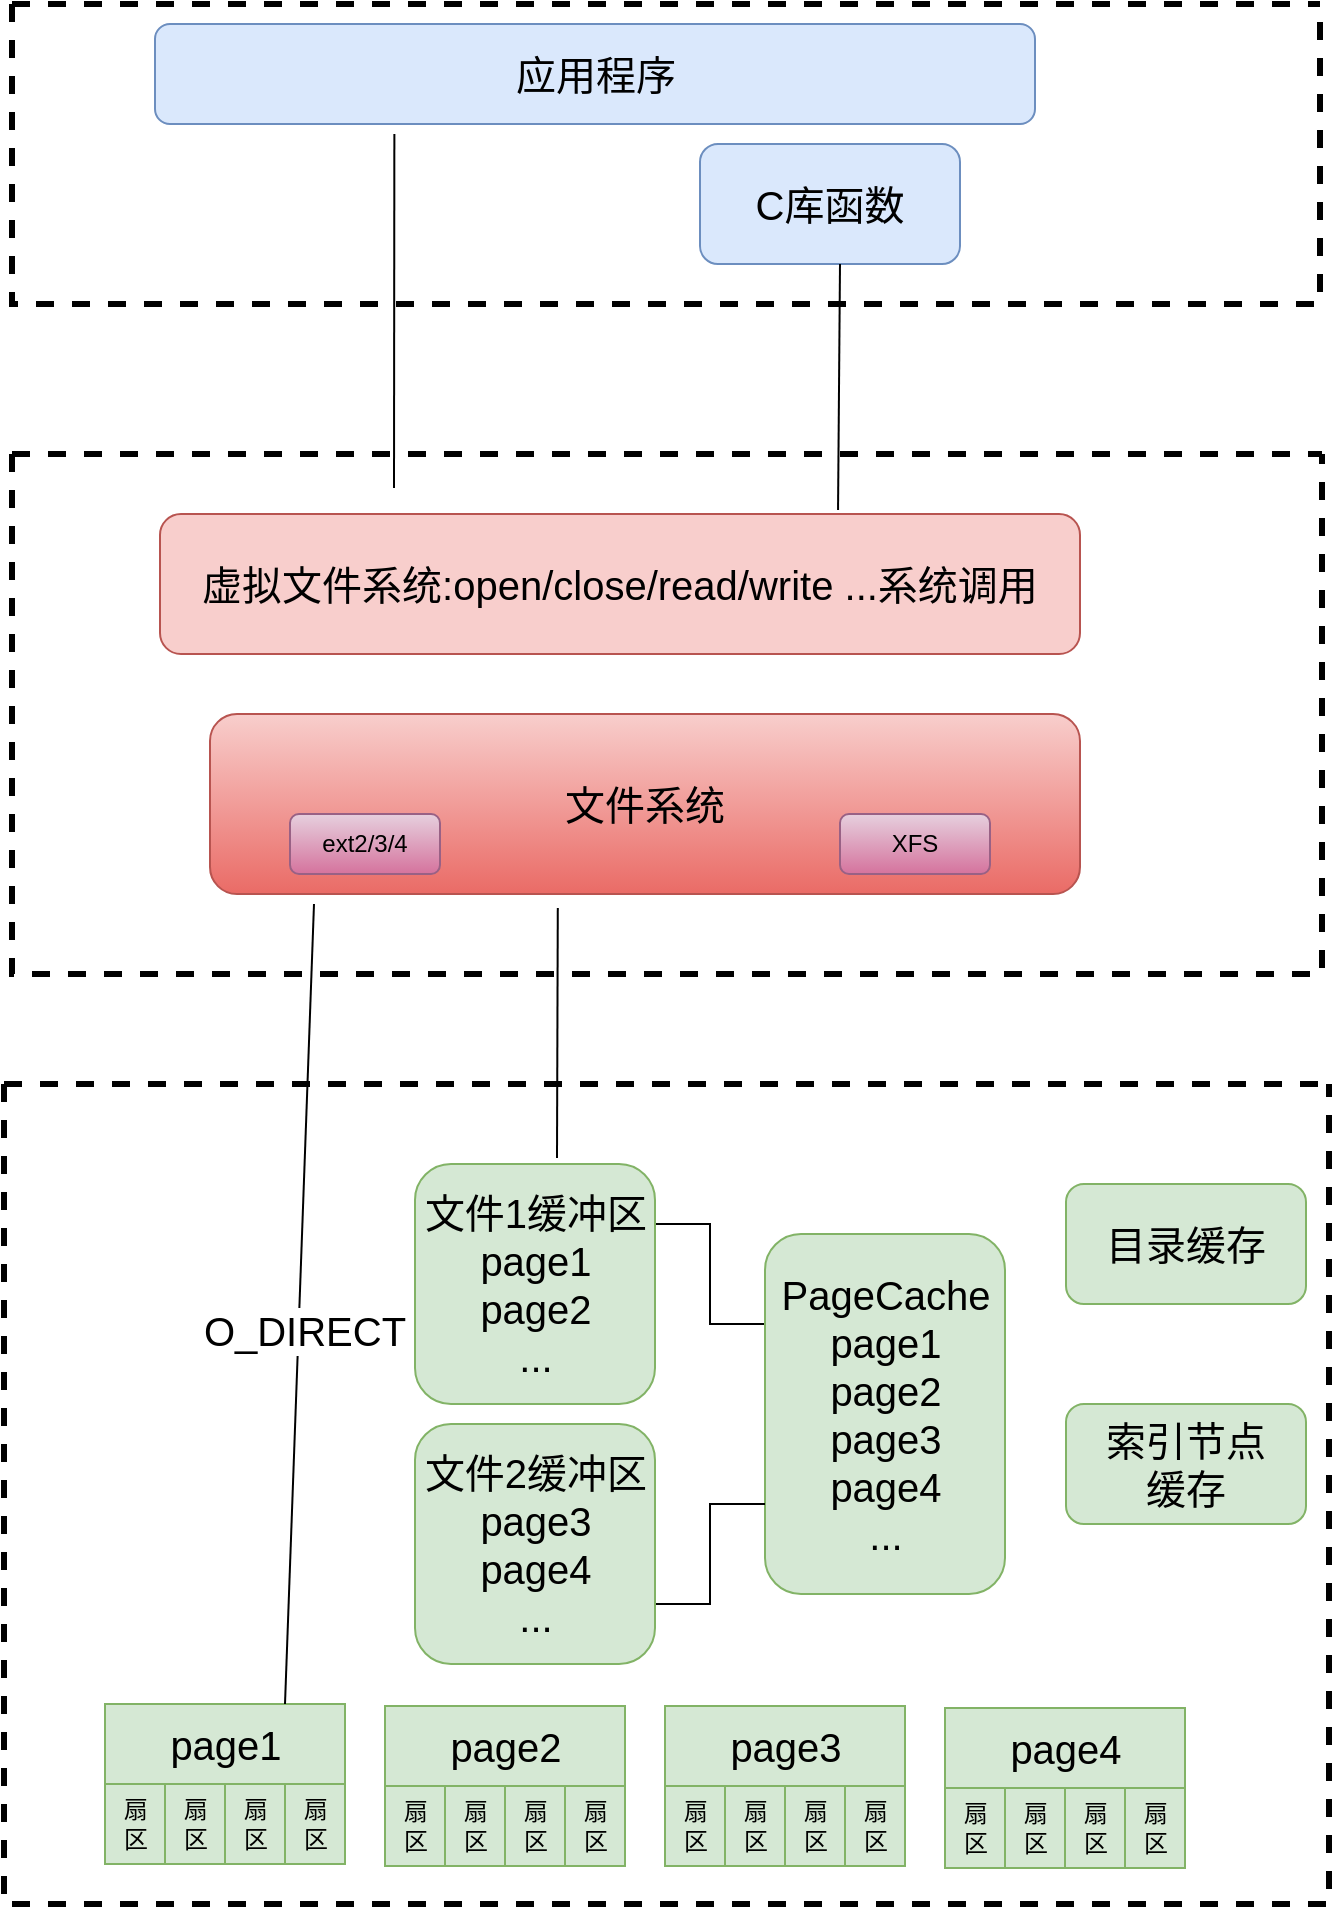 <mxfile version="24.8.3" pages="2">
  <diagram name="第 1 页" id="NZ0fPZW0d-f_DHmHHCqM">
    <mxGraphModel dx="1242" dy="748" grid="1" gridSize="10" guides="1" tooltips="1" connect="1" arrows="1" fold="1" page="1" pageScale="1" pageWidth="827" pageHeight="1169" math="0" shadow="0">
      <root>
        <mxCell id="0" />
        <mxCell id="1" parent="0" />
        <mxCell id="HaxelWW4c8Smi8qCJJTY-5" value="&lt;font style=&quot;font-size: 20px;&quot;&gt;虚拟文件系统:open/close/read/write ...系统调用&lt;/font&gt;" style="rounded=1;whiteSpace=wrap;html=1;fillColor=#f8cecc;strokeColor=#b85450;" vertex="1" parent="1">
          <mxGeometry x="160" y="275" width="460" height="70" as="geometry" />
        </mxCell>
        <mxCell id="HaxelWW4c8Smi8qCJJTY-9" value="&lt;font style=&quot;font-size: 20px;&quot;&gt;page1&lt;/font&gt;" style="rounded=0;whiteSpace=wrap;html=1;fillColor=#d5e8d4;strokeColor=#82b366;movable=1;resizable=1;rotatable=1;deletable=1;editable=1;locked=0;connectable=1;" vertex="1" parent="1">
          <mxGeometry x="132.5" y="870" width="120" height="40" as="geometry" />
        </mxCell>
        <mxCell id="HaxelWW4c8Smi8qCJJTY-10" value="&lt;div&gt;扇&lt;/div&gt;&lt;div&gt;区&lt;/div&gt;" style="rounded=0;whiteSpace=wrap;html=1;fillColor=#d5e8d4;strokeColor=#82b366;movable=1;resizable=1;rotatable=1;deletable=1;editable=1;locked=0;connectable=1;" vertex="1" parent="1">
          <mxGeometry x="132.5" y="910" width="30" height="40" as="geometry" />
        </mxCell>
        <mxCell id="HaxelWW4c8Smi8qCJJTY-12" value="&lt;div&gt;扇&lt;/div&gt;&lt;div&gt;区&lt;/div&gt;" style="rounded=0;whiteSpace=wrap;html=1;fillColor=#d5e8d4;strokeColor=#82b366;movable=1;resizable=1;rotatable=1;deletable=1;editable=1;locked=0;connectable=1;" vertex="1" parent="1">
          <mxGeometry x="162.5" y="910" width="30" height="40" as="geometry" />
        </mxCell>
        <mxCell id="HaxelWW4c8Smi8qCJJTY-13" value="&lt;div&gt;扇&lt;/div&gt;&lt;div&gt;区&lt;/div&gt;" style="rounded=0;whiteSpace=wrap;html=1;fillColor=#d5e8d4;strokeColor=#82b366;movable=1;resizable=1;rotatable=1;deletable=1;editable=1;locked=0;connectable=1;" vertex="1" parent="1">
          <mxGeometry x="192.5" y="910" width="30" height="40" as="geometry" />
        </mxCell>
        <mxCell id="HaxelWW4c8Smi8qCJJTY-14" value="&lt;div&gt;扇&lt;/div&gt;&lt;div&gt;区&lt;/div&gt;" style="rounded=0;whiteSpace=wrap;html=1;fillColor=#d5e8d4;strokeColor=#82b366;movable=1;resizable=1;rotatable=1;deletable=1;editable=1;locked=0;connectable=1;" vertex="1" parent="1">
          <mxGeometry x="222.5" y="910" width="30" height="40" as="geometry" />
        </mxCell>
        <mxCell id="HaxelWW4c8Smi8qCJJTY-15" value="&lt;font style=&quot;font-size: 20px;&quot;&gt;page2&lt;/font&gt;" style="rounded=0;whiteSpace=wrap;html=1;fillColor=#d5e8d4;strokeColor=#82b366;movable=1;resizable=1;rotatable=1;deletable=1;editable=1;locked=0;connectable=1;" vertex="1" parent="1">
          <mxGeometry x="272.5" y="871" width="120" height="40" as="geometry" />
        </mxCell>
        <mxCell id="HaxelWW4c8Smi8qCJJTY-16" value="&lt;div&gt;扇&lt;/div&gt;&lt;div&gt;区&lt;/div&gt;" style="rounded=0;whiteSpace=wrap;html=1;fillColor=#d5e8d4;strokeColor=#82b366;movable=1;resizable=1;rotatable=1;deletable=1;editable=1;locked=0;connectable=1;" vertex="1" parent="1">
          <mxGeometry x="272.5" y="911" width="30" height="40" as="geometry" />
        </mxCell>
        <mxCell id="HaxelWW4c8Smi8qCJJTY-17" value="&lt;div&gt;扇&lt;/div&gt;&lt;div&gt;区&lt;/div&gt;" style="rounded=0;whiteSpace=wrap;html=1;fillColor=#d5e8d4;strokeColor=#82b366;movable=1;resizable=1;rotatable=1;deletable=1;editable=1;locked=0;connectable=1;" vertex="1" parent="1">
          <mxGeometry x="302.5" y="911" width="30" height="40" as="geometry" />
        </mxCell>
        <mxCell id="HaxelWW4c8Smi8qCJJTY-18" value="&lt;div&gt;扇&lt;/div&gt;&lt;div&gt;区&lt;/div&gt;" style="rounded=0;whiteSpace=wrap;html=1;fillColor=#d5e8d4;strokeColor=#82b366;movable=1;resizable=1;rotatable=1;deletable=1;editable=1;locked=0;connectable=1;" vertex="1" parent="1">
          <mxGeometry x="332.5" y="911" width="30" height="40" as="geometry" />
        </mxCell>
        <mxCell id="HaxelWW4c8Smi8qCJJTY-19" value="&lt;div&gt;扇&lt;/div&gt;&lt;div&gt;区&lt;/div&gt;" style="rounded=0;whiteSpace=wrap;html=1;fillColor=#d5e8d4;strokeColor=#82b366;movable=1;resizable=1;rotatable=1;deletable=1;editable=1;locked=0;connectable=1;" vertex="1" parent="1">
          <mxGeometry x="362.5" y="911" width="30" height="40" as="geometry" />
        </mxCell>
        <mxCell id="HaxelWW4c8Smi8qCJJTY-20" value="&lt;font style=&quot;font-size: 20px;&quot;&gt;page3&lt;/font&gt;" style="rounded=0;whiteSpace=wrap;html=1;fillColor=#d5e8d4;strokeColor=#82b366;movable=1;resizable=1;rotatable=1;deletable=1;editable=1;locked=0;connectable=1;" vertex="1" parent="1">
          <mxGeometry x="412.5" y="871" width="120" height="40" as="geometry" />
        </mxCell>
        <mxCell id="HaxelWW4c8Smi8qCJJTY-21" value="&lt;div&gt;扇&lt;/div&gt;&lt;div&gt;区&lt;/div&gt;" style="rounded=0;whiteSpace=wrap;html=1;fillColor=#d5e8d4;strokeColor=#82b366;movable=1;resizable=1;rotatable=1;deletable=1;editable=1;locked=0;connectable=1;" vertex="1" parent="1">
          <mxGeometry x="412.5" y="911" width="30" height="40" as="geometry" />
        </mxCell>
        <mxCell id="HaxelWW4c8Smi8qCJJTY-22" value="&lt;div&gt;扇&lt;/div&gt;&lt;div&gt;区&lt;/div&gt;" style="rounded=0;whiteSpace=wrap;html=1;fillColor=#d5e8d4;strokeColor=#82b366;movable=1;resizable=1;rotatable=1;deletable=1;editable=1;locked=0;connectable=1;" vertex="1" parent="1">
          <mxGeometry x="442.5" y="911" width="30" height="40" as="geometry" />
        </mxCell>
        <mxCell id="HaxelWW4c8Smi8qCJJTY-23" value="&lt;div&gt;扇&lt;/div&gt;&lt;div&gt;区&lt;/div&gt;" style="rounded=0;whiteSpace=wrap;html=1;fillColor=#d5e8d4;strokeColor=#82b366;movable=1;resizable=1;rotatable=1;deletable=1;editable=1;locked=0;connectable=1;" vertex="1" parent="1">
          <mxGeometry x="472.5" y="911" width="30" height="40" as="geometry" />
        </mxCell>
        <mxCell id="HaxelWW4c8Smi8qCJJTY-24" value="&lt;div&gt;扇&lt;/div&gt;&lt;div&gt;区&lt;/div&gt;" style="rounded=0;whiteSpace=wrap;html=1;fillColor=#d5e8d4;strokeColor=#82b366;movable=1;resizable=1;rotatable=1;deletable=1;editable=1;locked=0;connectable=1;" vertex="1" parent="1">
          <mxGeometry x="502.5" y="911" width="30" height="40" as="geometry" />
        </mxCell>
        <mxCell id="HaxelWW4c8Smi8qCJJTY-25" value="&lt;font style=&quot;font-size: 20px;&quot;&gt;page4&lt;/font&gt;" style="rounded=0;whiteSpace=wrap;html=1;fillColor=#d5e8d4;strokeColor=#82b366;movable=1;resizable=1;rotatable=1;deletable=1;editable=1;locked=0;connectable=1;" vertex="1" parent="1">
          <mxGeometry x="552.5" y="872" width="120" height="40" as="geometry" />
        </mxCell>
        <mxCell id="HaxelWW4c8Smi8qCJJTY-26" value="&lt;div&gt;扇&lt;/div&gt;&lt;div&gt;区&lt;/div&gt;" style="rounded=0;whiteSpace=wrap;html=1;fillColor=#d5e8d4;strokeColor=#82b366;movable=1;resizable=1;rotatable=1;deletable=1;editable=1;locked=0;connectable=1;" vertex="1" parent="1">
          <mxGeometry x="552.5" y="912" width="30" height="40" as="geometry" />
        </mxCell>
        <mxCell id="HaxelWW4c8Smi8qCJJTY-27" value="&lt;div&gt;扇&lt;/div&gt;&lt;div&gt;区&lt;/div&gt;" style="rounded=0;whiteSpace=wrap;html=1;fillColor=#d5e8d4;strokeColor=#82b366;movable=1;resizable=1;rotatable=1;deletable=1;editable=1;locked=0;connectable=1;" vertex="1" parent="1">
          <mxGeometry x="582.5" y="912" width="30" height="40" as="geometry" />
        </mxCell>
        <mxCell id="HaxelWW4c8Smi8qCJJTY-28" value="&lt;div&gt;扇&lt;/div&gt;&lt;div&gt;区&lt;/div&gt;" style="rounded=0;whiteSpace=wrap;html=1;fillColor=#d5e8d4;strokeColor=#82b366;movable=1;resizable=1;rotatable=1;deletable=1;editable=1;locked=0;connectable=1;" vertex="1" parent="1">
          <mxGeometry x="612.5" y="912" width="30" height="40" as="geometry" />
        </mxCell>
        <mxCell id="HaxelWW4c8Smi8qCJJTY-29" value="&lt;div&gt;扇&lt;/div&gt;&lt;div&gt;区&lt;/div&gt;" style="rounded=0;whiteSpace=wrap;html=1;fillColor=#d5e8d4;strokeColor=#82b366;movable=1;resizable=1;rotatable=1;deletable=1;editable=1;locked=0;connectable=1;" vertex="1" parent="1">
          <mxGeometry x="642.5" y="912" width="30" height="40" as="geometry" />
        </mxCell>
        <mxCell id="HaxelWW4c8Smi8qCJJTY-58" style="edgeStyle=orthogonalEdgeStyle;rounded=0;orthogonalLoop=1;jettySize=auto;html=1;exitX=1;exitY=0.25;exitDx=0;exitDy=0;entryX=0;entryY=0.25;entryDx=0;entryDy=0;endArrow=none;endFill=0;" edge="1" parent="1" source="HaxelWW4c8Smi8qCJJTY-30" target="HaxelWW4c8Smi8qCJJTY-32">
          <mxGeometry relative="1" as="geometry" />
        </mxCell>
        <mxCell id="HaxelWW4c8Smi8qCJJTY-30" value="&lt;div style=&quot;font-size: 20px;&quot;&gt;&lt;font style=&quot;font-size: 20px;&quot;&gt;文件1缓冲区&lt;/font&gt;&lt;/div&gt;&lt;div style=&quot;font-size: 20px;&quot;&gt;&lt;font style=&quot;font-size: 20px;&quot;&gt;page1&lt;/font&gt;&lt;/div&gt;&lt;div style=&quot;font-size: 20px;&quot;&gt;&lt;font style=&quot;font-size: 20px;&quot;&gt;page2&lt;/font&gt;&lt;/div&gt;&lt;div style=&quot;font-size: 20px;&quot;&gt;&lt;font style=&quot;font-size: 20px;&quot;&gt;...&lt;br&gt;&lt;/font&gt;&lt;/div&gt;" style="rounded=1;whiteSpace=wrap;html=1;fillColor=#d5e8d4;strokeColor=#82b366;" vertex="1" parent="1">
          <mxGeometry x="287.5" y="600" width="120" height="120" as="geometry" />
        </mxCell>
        <mxCell id="HaxelWW4c8Smi8qCJJTY-32" value="&lt;div style=&quot;font-size: 20px;&quot;&gt;&lt;font style=&quot;font-size: 20px;&quot;&gt;PageCache&lt;/font&gt;&lt;/div&gt;&lt;div style=&quot;font-size: 20px;&quot;&gt;&lt;font style=&quot;font-size: 20px;&quot;&gt;page1&lt;/font&gt;&lt;/div&gt;&lt;div style=&quot;font-size: 20px;&quot;&gt;&lt;font style=&quot;font-size: 20px;&quot;&gt;page2&lt;/font&gt;&lt;/div&gt;&lt;div style=&quot;font-size: 20px;&quot;&gt;&lt;font style=&quot;font-size: 20px;&quot;&gt;page3&lt;/font&gt;&lt;/div&gt;&lt;div style=&quot;font-size: 20px;&quot;&gt;&lt;font style=&quot;font-size: 20px;&quot;&gt;page4&lt;/font&gt;&lt;/div&gt;&lt;div style=&quot;font-size: 20px;&quot;&gt;&lt;font style=&quot;font-size: 20px;&quot;&gt;...&lt;br&gt;&lt;/font&gt;&lt;/div&gt;" style="rounded=1;whiteSpace=wrap;html=1;fillColor=#d5e8d4;strokeColor=#82b366;" vertex="1" parent="1">
          <mxGeometry x="462.5" y="635" width="120" height="180" as="geometry" />
        </mxCell>
        <mxCell id="HaxelWW4c8Smi8qCJJTY-59" style="edgeStyle=orthogonalEdgeStyle;rounded=0;orthogonalLoop=1;jettySize=auto;html=1;exitX=1;exitY=0.75;exitDx=0;exitDy=0;entryX=0;entryY=0.75;entryDx=0;entryDy=0;endArrow=none;endFill=0;" edge="1" parent="1" source="HaxelWW4c8Smi8qCJJTY-34" target="HaxelWW4c8Smi8qCJJTY-32">
          <mxGeometry relative="1" as="geometry" />
        </mxCell>
        <mxCell id="HaxelWW4c8Smi8qCJJTY-34" value="&lt;div style=&quot;font-size: 20px;&quot;&gt;&lt;font style=&quot;font-size: 20px;&quot;&gt;文件2缓冲区&lt;/font&gt;&lt;/div&gt;&lt;div style=&quot;font-size: 20px;&quot;&gt;&lt;font style=&quot;font-size: 20px;&quot;&gt;page3&lt;/font&gt;&lt;/div&gt;&lt;div style=&quot;font-size: 20px;&quot;&gt;&lt;font style=&quot;font-size: 20px;&quot;&gt;page4&lt;/font&gt;&lt;/div&gt;&lt;div style=&quot;font-size: 20px;&quot;&gt;&lt;font style=&quot;font-size: 20px;&quot;&gt;...&lt;br&gt;&lt;/font&gt;&lt;/div&gt;" style="rounded=1;whiteSpace=wrap;html=1;fillColor=#d5e8d4;strokeColor=#82b366;" vertex="1" parent="1">
          <mxGeometry x="287.5" y="730" width="120" height="120" as="geometry" />
        </mxCell>
        <mxCell id="HaxelWW4c8Smi8qCJJTY-35" value="&lt;font style=&quot;font-size: 20px;&quot;&gt;文件系统&lt;/font&gt;" style="rounded=1;whiteSpace=wrap;html=1;fillColor=#f8cecc;strokeColor=#b85450;gradientColor=#ea6b66;" vertex="1" parent="1">
          <mxGeometry x="185" y="375" width="435" height="90" as="geometry" />
        </mxCell>
        <mxCell id="HaxelWW4c8Smi8qCJJTY-36" value="ext2/3/4" style="rounded=1;whiteSpace=wrap;html=1;fillColor=#e6d0de;gradientColor=#d5739d;strokeColor=#996185;" vertex="1" parent="1">
          <mxGeometry x="225" y="425" width="75" height="30" as="geometry" />
        </mxCell>
        <mxCell id="HaxelWW4c8Smi8qCJJTY-39" value="XFS" style="rounded=1;whiteSpace=wrap;html=1;fillColor=#e6d0de;gradientColor=#d5739d;strokeColor=#996185;" vertex="1" parent="1">
          <mxGeometry x="500" y="425" width="75" height="30" as="geometry" />
        </mxCell>
        <mxCell id="HaxelWW4c8Smi8qCJJTY-40" value="" style="swimlane;startSize=0;dashed=1;strokeWidth=3;" vertex="1" parent="1">
          <mxGeometry x="86" y="245" width="655" height="260" as="geometry" />
        </mxCell>
        <mxCell id="HaxelWW4c8Smi8qCJJTY-43" value="" style="swimlane;startSize=0;dashed=1;strokeWidth=3;" vertex="1" parent="1">
          <mxGeometry x="86" y="20" width="654" height="150" as="geometry" />
        </mxCell>
        <mxCell id="HaxelWW4c8Smi8qCJJTY-2" value="&lt;font style=&quot;font-size: 20px;&quot;&gt;应用程序&lt;/font&gt;" style="rounded=1;whiteSpace=wrap;html=1;fillColor=#dae8fc;strokeColor=#6c8ebf;" vertex="1" parent="HaxelWW4c8Smi8qCJJTY-43">
          <mxGeometry x="71.5" y="10" width="440" height="50" as="geometry" />
        </mxCell>
        <mxCell id="HaxelWW4c8Smi8qCJJTY-3" value="&lt;font style=&quot;font-size: 20px;&quot;&gt;C库函数&lt;/font&gt;" style="rounded=1;whiteSpace=wrap;html=1;fillColor=#dae8fc;strokeColor=#6c8ebf;" vertex="1" parent="HaxelWW4c8Smi8qCJJTY-43">
          <mxGeometry x="344" y="70" width="130" height="60" as="geometry" />
        </mxCell>
        <mxCell id="HaxelWW4c8Smi8qCJJTY-48" value="" style="endArrow=none;html=1;rounded=0;exitX=0.737;exitY=-0.029;exitDx=0;exitDy=0;exitPerimeter=0;" edge="1" parent="HaxelWW4c8Smi8qCJJTY-43" source="HaxelWW4c8Smi8qCJJTY-5">
          <mxGeometry width="50" height="50" relative="1" as="geometry">
            <mxPoint x="364" y="180" as="sourcePoint" />
            <mxPoint x="414" y="130" as="targetPoint" />
          </mxGeometry>
        </mxCell>
        <mxCell id="HaxelWW4c8Smi8qCJJTY-49" value="" style="endArrow=none;html=1;rounded=0;entryX=0.272;entryY=1.06;entryDx=0;entryDy=0;entryPerimeter=0;" edge="1" parent="1">
          <mxGeometry width="50" height="50" relative="1" as="geometry">
            <mxPoint x="277" y="262" as="sourcePoint" />
            <mxPoint x="277.18" y="85" as="targetPoint" />
          </mxGeometry>
        </mxCell>
        <mxCell id="HaxelWW4c8Smi8qCJJTY-50" value="" style="swimlane;startSize=0;dashed=1;strokeWidth=3;" vertex="1" parent="1">
          <mxGeometry x="82" y="560" width="662.5" height="410" as="geometry" />
        </mxCell>
        <mxCell id="HaxelWW4c8Smi8qCJJTY-51" value="" style="endArrow=none;html=1;rounded=0;entryX=0.393;entryY=0.978;entryDx=0;entryDy=0;entryPerimeter=0;" edge="1" parent="HaxelWW4c8Smi8qCJJTY-50">
          <mxGeometry width="50" height="50" relative="1" as="geometry">
            <mxPoint x="276.5" y="37" as="sourcePoint" />
            <mxPoint x="276.895" y="-88" as="targetPoint" />
          </mxGeometry>
        </mxCell>
        <mxCell id="HaxelWW4c8Smi8qCJJTY-53" value="" style="endArrow=none;html=1;rounded=0;exitX=0.75;exitY=0;exitDx=0;exitDy=0;" edge="1" parent="HaxelWW4c8Smi8qCJJTY-50" source="HaxelWW4c8Smi8qCJJTY-9">
          <mxGeometry width="50" height="50" relative="1" as="geometry">
            <mxPoint x="155" y="40" as="sourcePoint" />
            <mxPoint x="155" y="-90" as="targetPoint" />
          </mxGeometry>
        </mxCell>
        <mxCell id="HaxelWW4c8Smi8qCJJTY-55" value="&lt;font style=&quot;font-size: 20px;&quot;&gt;O_DIRECT&lt;/font&gt;" style="edgeLabel;html=1;align=center;verticalAlign=middle;resizable=0;points=[];" vertex="1" connectable="0" parent="HaxelWW4c8Smi8qCJJTY-53">
          <mxGeometry x="-0.015" y="-2" relative="1" as="geometry">
            <mxPoint y="10" as="offset" />
          </mxGeometry>
        </mxCell>
        <mxCell id="HaxelWW4c8Smi8qCJJTY-60" value="&lt;font style=&quot;font-size: 20px;&quot;&gt;目录缓存&lt;/font&gt;" style="rounded=1;whiteSpace=wrap;html=1;fillColor=#d5e8d4;strokeColor=#82b366;" vertex="1" parent="HaxelWW4c8Smi8qCJJTY-50">
          <mxGeometry x="531" y="50" width="120" height="60" as="geometry" />
        </mxCell>
        <mxCell id="HaxelWW4c8Smi8qCJJTY-61" value="&lt;div&gt;&lt;font style=&quot;font-size: 20px;&quot;&gt;索引节点&lt;/font&gt;&lt;/div&gt;&lt;div&gt;&lt;font style=&quot;font-size: 20px;&quot;&gt;缓存&lt;/font&gt;&lt;/div&gt;" style="rounded=1;whiteSpace=wrap;html=1;fillColor=#d5e8d4;strokeColor=#82b366;" vertex="1" parent="HaxelWW4c8Smi8qCJJTY-50">
          <mxGeometry x="531" y="160" width="120" height="60" as="geometry" />
        </mxCell>
      </root>
    </mxGraphModel>
  </diagram>
  <diagram id="hmnXgwaIo_zHNG6zfXur" name="第 2 页">
    <mxGraphModel dx="1392" dy="4180" grid="1" gridSize="10" guides="1" tooltips="1" connect="0" arrows="1" fold="1" page="1" pageScale="1" pageWidth="4681" pageHeight="3300" math="0" shadow="0">
      <root>
        <object label="" id="0">
          <mxCell />
        </object>
        <mxCell id="1" parent="0" />
        <mxCell id="mPyixSlXerw-gBXY45cz-93" value="" style="swimlane;startSize=0;rounded=0;strokeColor=default;align=center;verticalAlign=middle;fontFamily=Helvetica;fontSize=12;fontColor=default;fillColor=default;dashed=1;" vertex="1" parent="1">
          <mxGeometry x="20" y="-3170" width="900" height="680" as="geometry" />
        </mxCell>
        <mxCell id="mPyixSlXerw-gBXY45cz-94" value="&lt;font size=&quot;1&quot;&gt;&lt;b&gt;&lt;font style=&quot;font-size: 22px;&quot; color=&quot;#ff3333&quot;&gt;动态内存分配(DMA) 之首次适应算法&lt;/font&gt;&lt;/b&gt;&lt;/font&gt;" style="text;html=1;align=center;verticalAlign=middle;resizable=0;points=[];autosize=1;strokeColor=none;fillColor=none;fontFamily=Helvetica;fontSize=12;fontColor=default;" vertex="1" parent="mPyixSlXerw-gBXY45cz-93">
          <mxGeometry x="120" y="22" width="380" height="40" as="geometry" />
        </mxCell>
        <mxCell id="mPyixSlXerw-gBXY45cz-88" value="从链表头开始向后查找第一个有足够空闲空间的块" style="shape=callout;whiteSpace=wrap;html=1;perimeter=calloutPerimeter;rounded=0;strokeColor=#666666;align=center;verticalAlign=middle;fontFamily=Helvetica;fontSize=12;fontColor=#333333;fillColor=#f5f5f5;" vertex="1" parent="mPyixSlXerw-gBXY45cz-93">
          <mxGeometry x="140" y="518" width="460" height="50" as="geometry" />
        </mxCell>
        <mxCell id="mPyixSlXerw-gBXY45cz-73" value="从链表头开始向后查找第一个有足够空闲空间的块" style="shape=callout;whiteSpace=wrap;html=1;perimeter=calloutPerimeter;rounded=0;strokeColor=#666666;align=center;verticalAlign=middle;fontFamily=Helvetica;fontSize=12;fontColor=#333333;fillColor=#f5f5f5;" vertex="1" parent="mPyixSlXerw-gBXY45cz-93">
          <mxGeometry x="140" y="210" width="460" height="50" as="geometry" />
        </mxCell>
        <mxCell id="mPyixSlXerw-gBXY45cz-61" value="从链表头开始向后查找第一个有足够空闲空间的块" style="shape=callout;whiteSpace=wrap;html=1;perimeter=calloutPerimeter;rounded=0;strokeColor=#666666;align=center;verticalAlign=middle;fontFamily=Helvetica;fontSize=12;fontColor=#333333;fillColor=#f5f5f5;" vertex="1" parent="mPyixSlXerw-gBXY45cz-93">
          <mxGeometry x="330" y="360" width="460" height="50" as="geometry" />
        </mxCell>
        <mxCell id="F5CfzdPojyZJFSuZLYBu-12" value="addr:length" style="rounded=0;whiteSpace=wrap;html=1;fillColor=#60a917;fontColor=#ffffff;strokeColor=#2D7600;" vertex="1" parent="1">
          <mxGeometry x="130" y="-3245" width="90" height="40" as="geometry" />
        </mxCell>
        <mxCell id="mPyixSlXerw-gBXY45cz-7" value="每一块内存的表示都是首地址加上内存可用长度" style="shape=callout;whiteSpace=wrap;html=1;perimeter=calloutPerimeter;rounded=0;strokeColor=#666666;align=center;verticalAlign=middle;fontFamily=Helvetica;fontSize=12;fontColor=#333333;fillColor=#f5f5f5;" vertex="1" parent="1">
          <mxGeometry x="142.5" y="-3275" width="307.5" height="50" as="geometry" />
        </mxCell>
        <mxCell id="mPyixSlXerw-gBXY45cz-10" value="常用内存分配算法图解" style="rounded=1;whiteSpace=wrap;html=1;strokeColor=#6c8ebf;align=center;verticalAlign=middle;fontFamily=Helvetica;fontSize=12;fillColor=#dae8fc;" vertex="1" parent="1">
          <mxGeometry x="530" y="-3280" width="200" height="60" as="geometry" />
        </mxCell>
        <mxCell id="mPyixSlXerw-gBXY45cz-12" value="" style="shape=flexArrow;endArrow=classic;html=1;rounded=0;fontFamily=Helvetica;fontSize=12;fontColor=default;fillColor=#ffe6cc;strokeColor=#d79b00;" edge="1" parent="1">
          <mxGeometry width="50" height="50" relative="1" as="geometry">
            <mxPoint x="70" y="-3090" as="sourcePoint" />
            <mxPoint x="70" y="-2530" as="targetPoint" />
          </mxGeometry>
        </mxCell>
        <mxCell id="mPyixSlXerw-gBXY45cz-13" value="时序" style="shape=callout;whiteSpace=wrap;html=1;perimeter=calloutPerimeter;rounded=0;align=center;verticalAlign=middle;fontFamily=Helvetica;fontSize=12;fillColor=#f5f5f5;strokeColor=#666666;fontColor=#333333;" vertex="1" parent="1">
          <mxGeometry x="40" y="-3140" width="60" height="50" as="geometry" />
        </mxCell>
        <mxCell id="mPyixSlXerw-gBXY45cz-19" value="" style="endArrow=none;dashed=1;html=1;rounded=0;fontFamily=Helvetica;fontSize=12;fontColor=default;" edge="1" parent="1">
          <mxGeometry width="50" height="50" relative="1" as="geometry">
            <mxPoint x="80" y="-3040" as="sourcePoint" />
            <mxPoint x="270" y="-3040" as="targetPoint" />
          </mxGeometry>
        </mxCell>
        <mxCell id="mPyixSlXerw-gBXY45cz-20" value="T0 内存分配前" style="edgeLabel;html=1;align=center;verticalAlign=middle;resizable=0;points=[];rounded=0;strokeColor=default;fontFamily=Helvetica;fontSize=12;fontColor=default;fillColor=default;" vertex="1" connectable="0" parent="mPyixSlXerw-gBXY45cz-19">
          <mxGeometry x="-0.154" y="-1" relative="1" as="geometry">
            <mxPoint as="offset" />
          </mxGeometry>
        </mxCell>
        <mxCell id="mPyixSlXerw-gBXY45cz-21" value="各个内存块按照首地址值从低到高用链表排列连接" style="shape=callout;whiteSpace=wrap;html=1;perimeter=calloutPerimeter;rounded=0;strokeColor=#666666;align=center;verticalAlign=middle;fontFamily=Helvetica;fontSize=12;fontColor=#333333;fillColor=#f5f5f5;" vertex="1" parent="1">
          <mxGeometry x="530" y="-3148" width="300" height="50" as="geometry" />
        </mxCell>
        <mxCell id="mPyixSlXerw-gBXY45cz-22" value="" style="endArrow=none;dashed=1;html=1;dashPattern=1 3;strokeWidth=2;rounded=0;fontFamily=Helvetica;fontSize=12;fontColor=default;exitX=1;exitY=0;exitDx=0;exitDy=0;entryX=0;entryY=0;entryDx=150;entryDy=50;entryPerimeter=0;" edge="1" parent="1" target="mPyixSlXerw-gBXY45cz-21">
          <mxGeometry width="50" height="50" relative="1" as="geometry">
            <mxPoint x="560" y="-3060" as="sourcePoint" />
            <mxPoint x="690" y="-3108" as="targetPoint" />
          </mxGeometry>
        </mxCell>
        <mxCell id="mPyixSlXerw-gBXY45cz-31" value="" style="endArrow=none;dashed=1;html=1;rounded=0;fontFamily=Helvetica;fontSize=12;fontColor=default;" edge="1" parent="1">
          <mxGeometry width="50" height="50" relative="1" as="geometry">
            <mxPoint x="80" y="-2888" as="sourcePoint" />
            <mxPoint x="270" y="-2888" as="targetPoint" />
            <Array as="points">
              <mxPoint x="180" y="-2888" />
            </Array>
          </mxGeometry>
        </mxCell>
        <mxCell id="mPyixSlXerw-gBXY45cz-32" value="T1 用户申请500字节" style="edgeLabel;html=1;align=center;verticalAlign=middle;resizable=0;points=[];rounded=0;strokeColor=default;fontFamily=Helvetica;fontSize=12;fontColor=#FF3333;fillColor=default;" vertex="1" connectable="0" parent="mPyixSlXerw-gBXY45cz-31">
          <mxGeometry x="-0.154" y="-1" relative="1" as="geometry">
            <mxPoint as="offset" />
          </mxGeometry>
        </mxCell>
        <mxCell id="mPyixSlXerw-gBXY45cz-38" value="0x7ffe3e338000:1024" style="rounded=0;whiteSpace=wrap;html=1;strokeColor=#6c8ebf;align=center;verticalAlign=middle;fontFamily=Helvetica;fontSize=12;fillColor=#dae8fc;" vertex="1" parent="1">
          <mxGeometry x="280" y="-3058" width="140" height="20" as="geometry" />
        </mxCell>
        <mxCell id="mPyixSlXerw-gBXY45cz-39" value="" style="whiteSpace=wrap;html=1;rounded=0;" vertex="1" parent="1">
          <mxGeometry x="280" y="-3038" width="140" height="30" as="geometry" />
        </mxCell>
        <mxCell id="mPyixSlXerw-gBXY45cz-40" value="0x7ffe3e338000:1024" style="rounded=0;whiteSpace=wrap;html=1;strokeColor=#6c8ebf;align=center;verticalAlign=middle;fontFamily=Helvetica;fontSize=12;fillColor=#dae8fc;" vertex="1" parent="1">
          <mxGeometry x="480" y="-3058" width="140" height="20" as="geometry" />
        </mxCell>
        <mxCell id="mPyixSlXerw-gBXY45cz-41" value="" style="whiteSpace=wrap;html=1;rounded=0;" vertex="1" parent="1">
          <mxGeometry x="480" y="-3038" width="140" height="30" as="geometry" />
        </mxCell>
        <mxCell id="mPyixSlXerw-gBXY45cz-42" value="0x7ffe3e338000:1024" style="rounded=0;whiteSpace=wrap;html=1;strokeColor=#6c8ebf;align=center;verticalAlign=middle;fontFamily=Helvetica;fontSize=12;fillColor=#dae8fc;" vertex="1" parent="1">
          <mxGeometry x="690" y="-3058" width="140" height="20" as="geometry" />
        </mxCell>
        <mxCell id="mPyixSlXerw-gBXY45cz-43" value="" style="whiteSpace=wrap;html=1;rounded=0;" vertex="1" parent="1">
          <mxGeometry x="690" y="-3038" width="140" height="30" as="geometry" />
        </mxCell>
        <mxCell id="mPyixSlXerw-gBXY45cz-45" value="" style="shape=flexArrow;endArrow=classic;html=1;rounded=0;fontFamily=Helvetica;fontSize=12;fontColor=default;" edge="1" parent="1">
          <mxGeometry width="50" height="50" relative="1" as="geometry">
            <mxPoint x="430" y="-3028" as="sourcePoint" />
            <mxPoint x="470" y="-3028" as="targetPoint" />
          </mxGeometry>
        </mxCell>
        <mxCell id="mPyixSlXerw-gBXY45cz-46" value="" style="shape=flexArrow;endArrow=classic;html=1;rounded=0;fontFamily=Helvetica;fontSize=12;fontColor=default;" edge="1" parent="1">
          <mxGeometry width="50" height="50" relative="1" as="geometry">
            <mxPoint x="640" y="-3028" as="sourcePoint" />
            <mxPoint x="680" y="-3028" as="targetPoint" />
          </mxGeometry>
        </mxCell>
        <mxCell id="mPyixSlXerw-gBXY45cz-47" value="0x7ffe3e338000:724" style="rounded=0;whiteSpace=wrap;html=1;strokeColor=#6c8ebf;align=center;verticalAlign=middle;fontFamily=Helvetica;fontSize=12;fillColor=#dae8fc;" vertex="1" parent="1">
          <mxGeometry x="280" y="-2908" width="140" height="20" as="geometry" />
        </mxCell>
        <mxCell id="mPyixSlXerw-gBXY45cz-48" value="500" style="whiteSpace=wrap;html=1;rounded=0;fillColor=#60a917;fontColor=#ffffff;strokeColor=#2D7600;" vertex="1" parent="1">
          <mxGeometry x="280" y="-2888" width="60" height="30" as="geometry" />
        </mxCell>
        <mxCell id="mPyixSlXerw-gBXY45cz-49" value="0x7ffe3e338000:1024" style="rounded=0;whiteSpace=wrap;html=1;strokeColor=#6c8ebf;align=center;verticalAlign=middle;fontFamily=Helvetica;fontSize=12;fillColor=#dae8fc;" vertex="1" parent="1">
          <mxGeometry x="480" y="-2908" width="140" height="20" as="geometry" />
        </mxCell>
        <mxCell id="mPyixSlXerw-gBXY45cz-50" value="" style="whiteSpace=wrap;html=1;rounded=0;" vertex="1" parent="1">
          <mxGeometry x="480" y="-2888" width="140" height="30" as="geometry" />
        </mxCell>
        <mxCell id="mPyixSlXerw-gBXY45cz-51" value="0x7ffe3e338000:1024" style="rounded=0;whiteSpace=wrap;html=1;strokeColor=#6c8ebf;align=center;verticalAlign=middle;fontFamily=Helvetica;fontSize=12;fillColor=#dae8fc;" vertex="1" parent="1">
          <mxGeometry x="690" y="-2908" width="140" height="20" as="geometry" />
        </mxCell>
        <mxCell id="mPyixSlXerw-gBXY45cz-52" value="" style="whiteSpace=wrap;html=1;rounded=0;" vertex="1" parent="1">
          <mxGeometry x="690" y="-2888" width="140" height="30" as="geometry" />
        </mxCell>
        <mxCell id="mPyixSlXerw-gBXY45cz-53" value="" style="shape=flexArrow;endArrow=classic;html=1;rounded=0;fontFamily=Helvetica;fontSize=12;fontColor=default;" edge="1" parent="1">
          <mxGeometry width="50" height="50" relative="1" as="geometry">
            <mxPoint x="430" y="-2878" as="sourcePoint" />
            <mxPoint x="470" y="-2878" as="targetPoint" />
          </mxGeometry>
        </mxCell>
        <mxCell id="mPyixSlXerw-gBXY45cz-54" value="" style="shape=flexArrow;endArrow=classic;html=1;rounded=0;fontFamily=Helvetica;fontSize=12;fontColor=default;" edge="1" parent="1">
          <mxGeometry width="50" height="50" relative="1" as="geometry">
            <mxPoint x="640" y="-2878" as="sourcePoint" />
            <mxPoint x="680" y="-2878" as="targetPoint" />
          </mxGeometry>
        </mxCell>
        <mxCell id="mPyixSlXerw-gBXY45cz-55" value="724" style="whiteSpace=wrap;html=1;rounded=0;" vertex="1" parent="1">
          <mxGeometry x="340" y="-2888" width="80" height="30" as="geometry" />
        </mxCell>
        <mxCell id="mPyixSlXerw-gBXY45cz-56" value="" style="endArrow=none;dashed=1;html=1;rounded=0;fontFamily=Helvetica;fontSize=12;fontColor=default;exitX=1.022;exitY=0.53;exitDx=0;exitDy=0;exitPerimeter=0;entryX=0.495;entryY=1.008;entryDx=0;entryDy=0;entryPerimeter=0;" edge="1" parent="1" source="F5CfzdPojyZJFSuZLYBu-12" target="mPyixSlXerw-gBXY45cz-7">
          <mxGeometry width="50" height="50" relative="1" as="geometry">
            <mxPoint x="220" y="-3015" as="sourcePoint" />
            <mxPoint x="270" y="-3065" as="targetPoint" />
          </mxGeometry>
        </mxCell>
        <mxCell id="mPyixSlXerw-gBXY45cz-62" value="T2用户申请800字节" style="edgeLabel;html=1;align=center;verticalAlign=middle;resizable=0;points=[];rounded=0;strokeColor=default;fontFamily=Helvetica;fontSize=12;fontColor=#FF3333;fillColor=default;" vertex="1" connectable="0" parent="1">
          <mxGeometry x="155" y="-2734" as="geometry" />
        </mxCell>
        <mxCell id="mPyixSlXerw-gBXY45cz-63" value="0x7ffe3e338000:724" style="rounded=0;whiteSpace=wrap;html=1;strokeColor=#6c8ebf;align=center;verticalAlign=middle;fontFamily=Helvetica;fontSize=12;fillColor=#dae8fc;" vertex="1" parent="1">
          <mxGeometry x="275" y="-2755" width="140" height="20" as="geometry" />
        </mxCell>
        <mxCell id="mPyixSlXerw-gBXY45cz-64" value="500" style="whiteSpace=wrap;html=1;rounded=0;fillColor=#60a917;fontColor=#ffffff;strokeColor=#2D7600;" vertex="1" parent="1">
          <mxGeometry x="275" y="-2735" width="60" height="30" as="geometry" />
        </mxCell>
        <mxCell id="mPyixSlXerw-gBXY45cz-65" value="0x7ffe3e338000:424" style="rounded=0;whiteSpace=wrap;html=1;strokeColor=#6c8ebf;align=center;verticalAlign=middle;fontFamily=Helvetica;fontSize=12;fillColor=#dae8fc;" vertex="1" parent="1">
          <mxGeometry x="475" y="-2755" width="140" height="20" as="geometry" />
        </mxCell>
        <mxCell id="mPyixSlXerw-gBXY45cz-66" value="800" style="whiteSpace=wrap;html=1;rounded=0;fillColor=#60a917;fontColor=#ffffff;strokeColor=#2D7600;" vertex="1" parent="1">
          <mxGeometry x="475" y="-2735" width="95" height="30" as="geometry" />
        </mxCell>
        <mxCell id="mPyixSlXerw-gBXY45cz-67" value="0x7ffe3e338000:1024" style="rounded=0;whiteSpace=wrap;html=1;strokeColor=#6c8ebf;align=center;verticalAlign=middle;fontFamily=Helvetica;fontSize=12;fillColor=#dae8fc;" vertex="1" parent="1">
          <mxGeometry x="685" y="-2755" width="140" height="20" as="geometry" />
        </mxCell>
        <mxCell id="mPyixSlXerw-gBXY45cz-68" value="" style="whiteSpace=wrap;html=1;rounded=0;" vertex="1" parent="1">
          <mxGeometry x="685" y="-2735" width="140" height="30" as="geometry" />
        </mxCell>
        <mxCell id="mPyixSlXerw-gBXY45cz-69" value="" style="shape=flexArrow;endArrow=classic;html=1;rounded=0;fontFamily=Helvetica;fontSize=12;fontColor=default;" edge="1" parent="1">
          <mxGeometry width="50" height="50" relative="1" as="geometry">
            <mxPoint x="425" y="-2725" as="sourcePoint" />
            <mxPoint x="465" y="-2725" as="targetPoint" />
          </mxGeometry>
        </mxCell>
        <mxCell id="mPyixSlXerw-gBXY45cz-70" value="" style="shape=flexArrow;endArrow=classic;html=1;rounded=0;fontFamily=Helvetica;fontSize=12;fontColor=default;" edge="1" parent="1">
          <mxGeometry width="50" height="50" relative="1" as="geometry">
            <mxPoint x="635" y="-2725" as="sourcePoint" />
            <mxPoint x="675" y="-2725" as="targetPoint" />
          </mxGeometry>
        </mxCell>
        <mxCell id="mPyixSlXerw-gBXY45cz-71" value="724" style="whiteSpace=wrap;html=1;rounded=0;" vertex="1" parent="1">
          <mxGeometry x="335" y="-2735" width="80" height="30" as="geometry" />
        </mxCell>
        <mxCell id="mPyixSlXerw-gBXY45cz-75" value="424" style="whiteSpace=wrap;html=1;rounded=0;" vertex="1" parent="1">
          <mxGeometry x="570" y="-2735" width="45" height="30" as="geometry" />
        </mxCell>
        <mxCell id="mPyixSlXerw-gBXY45cz-76" value="" style="endArrow=none;dashed=1;html=1;rounded=0;fontFamily=Helvetica;fontSize=12;fontColor=default;" edge="1" parent="1">
          <mxGeometry width="50" height="50" relative="1" as="geometry">
            <mxPoint x="90" y="-2580" as="sourcePoint" />
            <mxPoint x="280" y="-2580" as="targetPoint" />
            <Array as="points">
              <mxPoint x="190" y="-2580" />
            </Array>
          </mxGeometry>
        </mxCell>
        <mxCell id="mPyixSlXerw-gBXY45cz-77" value="T3 用户申请200字节" style="edgeLabel;html=1;align=center;verticalAlign=middle;resizable=0;points=[];rounded=0;strokeColor=default;fontFamily=Helvetica;fontSize=12;fontColor=#FF3333;fillColor=default;" vertex="1" connectable="0" parent="mPyixSlXerw-gBXY45cz-76">
          <mxGeometry x="-0.154" y="-1" relative="1" as="geometry">
            <mxPoint as="offset" />
          </mxGeometry>
        </mxCell>
        <mxCell id="mPyixSlXerw-gBXY45cz-78" value="0x7ffe3e338000:524" style="rounded=0;whiteSpace=wrap;html=1;strokeColor=#6c8ebf;align=center;verticalAlign=middle;fontFamily=Helvetica;fontSize=12;fillColor=#dae8fc;" vertex="1" parent="1">
          <mxGeometry x="290" y="-2600" width="140" height="20" as="geometry" />
        </mxCell>
        <mxCell id="mPyixSlXerw-gBXY45cz-79" value="500" style="whiteSpace=wrap;html=1;rounded=0;fillColor=#60a917;fontColor=#ffffff;strokeColor=#2D7600;" vertex="1" parent="1">
          <mxGeometry x="290" y="-2580" width="60" height="30" as="geometry" />
        </mxCell>
        <mxCell id="mPyixSlXerw-gBXY45cz-80" value="0x7ffe3e338000:424" style="rounded=0;whiteSpace=wrap;html=1;strokeColor=#6c8ebf;align=center;verticalAlign=middle;fontFamily=Helvetica;fontSize=12;fillColor=#dae8fc;" vertex="1" parent="1">
          <mxGeometry x="490" y="-2600" width="140" height="20" as="geometry" />
        </mxCell>
        <mxCell id="mPyixSlXerw-gBXY45cz-82" value="0x7ffe3e338000:1024" style="rounded=0;whiteSpace=wrap;html=1;strokeColor=#6c8ebf;align=center;verticalAlign=middle;fontFamily=Helvetica;fontSize=12;fillColor=#dae8fc;" vertex="1" parent="1">
          <mxGeometry x="700" y="-2600" width="140" height="20" as="geometry" />
        </mxCell>
        <mxCell id="mPyixSlXerw-gBXY45cz-83" value="" style="whiteSpace=wrap;html=1;rounded=0;" vertex="1" parent="1">
          <mxGeometry x="700" y="-2580" width="140" height="30" as="geometry" />
        </mxCell>
        <mxCell id="mPyixSlXerw-gBXY45cz-84" value="" style="shape=flexArrow;endArrow=classic;html=1;rounded=0;fontFamily=Helvetica;fontSize=12;fontColor=default;" edge="1" parent="1">
          <mxGeometry width="50" height="50" relative="1" as="geometry">
            <mxPoint x="440" y="-2570" as="sourcePoint" />
            <mxPoint x="480" y="-2570" as="targetPoint" />
          </mxGeometry>
        </mxCell>
        <mxCell id="mPyixSlXerw-gBXY45cz-85" value="" style="shape=flexArrow;endArrow=classic;html=1;rounded=0;fontFamily=Helvetica;fontSize=12;fontColor=default;" edge="1" parent="1">
          <mxGeometry width="50" height="50" relative="1" as="geometry">
            <mxPoint x="650" y="-2570" as="sourcePoint" />
            <mxPoint x="690" y="-2570" as="targetPoint" />
          </mxGeometry>
        </mxCell>
        <mxCell id="mPyixSlXerw-gBXY45cz-86" value="524" style="whiteSpace=wrap;html=1;rounded=0;" vertex="1" parent="1">
          <mxGeometry x="380" y="-2580" width="50" height="30" as="geometry" />
        </mxCell>
        <mxCell id="mPyixSlXerw-gBXY45cz-89" value="200" style="whiteSpace=wrap;html=1;rounded=0;fillColor=#60a917;fontColor=#ffffff;strokeColor=#2D7600;" vertex="1" parent="1">
          <mxGeometry x="350" y="-2580" width="30" height="30" as="geometry" />
        </mxCell>
        <mxCell id="mPyixSlXerw-gBXY45cz-90" value="800" style="whiteSpace=wrap;html=1;rounded=0;fillColor=#60a917;fontColor=#ffffff;strokeColor=#2D7600;" vertex="1" parent="1">
          <mxGeometry x="490" y="-2580" width="95" height="30" as="geometry" />
        </mxCell>
        <mxCell id="mPyixSlXerw-gBXY45cz-91" value="424" style="whiteSpace=wrap;html=1;rounded=0;" vertex="1" parent="1">
          <mxGeometry x="585" y="-2580" width="45" height="30" as="geometry" />
        </mxCell>
        <mxCell id="mPyixSlXerw-gBXY45cz-152" value="" style="swimlane;startSize=0;rounded=0;strokeColor=default;align=center;verticalAlign=middle;fontFamily=Helvetica;fontSize=12;fontColor=default;fillColor=default;dashed=1;" vertex="1" parent="1">
          <mxGeometry x="1080" y="-3172" width="900" height="680" as="geometry" />
        </mxCell>
        <mxCell id="mPyixSlXerw-gBXY45cz-153" value="&lt;font size=&quot;1&quot;&gt;&lt;b&gt;&lt;font style=&quot;font-size: 22px;&quot; color=&quot;#ff3333&quot;&gt;动态内存分配(DMA) 之循环首次适应算法&lt;/font&gt;&lt;/b&gt;&lt;/font&gt;" style="text;html=1;align=center;verticalAlign=middle;resizable=0;points=[];autosize=1;strokeColor=none;fillColor=none;fontFamily=Helvetica;fontSize=12;fontColor=default;" vertex="1" parent="mPyixSlXerw-gBXY45cz-152">
          <mxGeometry x="100" y="22" width="420" height="40" as="geometry" />
        </mxCell>
        <mxCell id="mPyixSlXerw-gBXY45cz-209" value="724" style="whiteSpace=wrap;html=1;rounded=0;" vertex="1" parent="mPyixSlXerw-gBXY45cz-152">
          <mxGeometry x="330" y="590" width="80" height="30" as="geometry" />
        </mxCell>
        <mxCell id="mPyixSlXerw-gBXY45cz-210" value="200" style="whiteSpace=wrap;html=1;rounded=0;fillColor=#60a917;fontColor=#ffffff;strokeColor=#2D7600;" vertex="1" parent="mPyixSlXerw-gBXY45cz-152">
          <mxGeometry x="680" y="590" width="30" height="30" as="geometry" />
        </mxCell>
        <mxCell id="mPyixSlXerw-gBXY45cz-211" value="&lt;b&gt;&lt;font color=&quot;#3333ff&quot;&gt;PB&lt;/font&gt;&lt;/b&gt; " style="rounded=0;whiteSpace=wrap;html=1;strokeColor=#6c8ebf;align=center;verticalAlign=middle;fontFamily=Helvetica;fontSize=12;fillColor=#dae8fc;" vertex="1" parent="mPyixSlXerw-gBXY45cz-152">
          <mxGeometry x="850" y="570" width="40" height="20" as="geometry" />
        </mxCell>
        <mxCell id="mPyixSlXerw-gBXY45cz-212" value="" style="whiteSpace=wrap;html=1;rounded=0;" vertex="1" parent="mPyixSlXerw-gBXY45cz-152">
          <mxGeometry x="850" y="590" width="40" height="30" as="geometry" />
        </mxCell>
        <mxCell id="mPyixSlXerw-gBXY45cz-213" value="" style="shape=flexArrow;endArrow=classic;html=1;rounded=0;fontFamily=Helvetica;fontSize=12;fontColor=default;width=8.235;endSize=2.824;" edge="1" parent="mPyixSlXerw-gBXY45cz-152">
          <mxGeometry width="50" height="50" relative="1" as="geometry">
            <mxPoint x="826" y="602" as="sourcePoint" />
            <mxPoint x="846" y="602" as="targetPoint" />
          </mxGeometry>
        </mxCell>
        <mxCell id="mPyixSlXerw-gBXY45cz-214" value="从链表记录的游标游标PB开始向后查找第一个有足够空闲空间的块并记录并移动PB至下一节点" style="shape=callout;whiteSpace=wrap;html=1;perimeter=calloutPerimeter;rounded=0;strokeColor=#666666;align=center;verticalAlign=middle;fontFamily=Helvetica;fontSize=12;fontColor=#333333;fillColor=#f5f5f5;base=14;size=50;position=0.91;position2=0.89;" vertex="1" parent="mPyixSlXerw-gBXY45cz-152">
          <mxGeometry x="270" y="500" width="580" height="70" as="geometry" />
        </mxCell>
        <mxCell id="mPyixSlXerw-gBXY45cz-192" value="从链表记录的游标游标PB开始向后查找第一个有足够空闲空间的块并记录并移动PB至下一节点" style="shape=callout;whiteSpace=wrap;html=1;perimeter=calloutPerimeter;rounded=0;strokeColor=#666666;align=center;verticalAlign=middle;fontFamily=Helvetica;fontSize=12;fontColor=#333333;fillColor=#f5f5f5;" vertex="1" parent="mPyixSlXerw-gBXY45cz-152">
          <mxGeometry x="101" y="212" width="521" height="50" as="geometry" />
        </mxCell>
        <mxCell id="mPyixSlXerw-gBXY45cz-180" value="从链表记录的游标游标PB开始向后查找第一个有足够空闲空间的块并记录并移动PB至下一节点" style="shape=callout;whiteSpace=wrap;html=1;perimeter=calloutPerimeter;rounded=0;strokeColor=#666666;align=center;verticalAlign=middle;fontFamily=Helvetica;fontSize=12;fontColor=#333333;fillColor=#f5f5f5;" vertex="1" parent="mPyixSlXerw-gBXY45cz-152">
          <mxGeometry x="251" y="362" width="549" height="50" as="geometry" />
        </mxCell>
        <mxCell id="mPyixSlXerw-gBXY45cz-158" value="各个内存块按照首地址值从低到高用链表排列连接" style="shape=callout;whiteSpace=wrap;html=1;perimeter=calloutPerimeter;rounded=0;strokeColor=#666666;align=center;verticalAlign=middle;fontFamily=Helvetica;fontSize=12;fontColor=#333333;fillColor=#f5f5f5;" vertex="1" parent="mPyixSlXerw-gBXY45cz-152">
          <mxGeometry x="531" y="22" width="300" height="50" as="geometry" />
        </mxCell>
        <mxCell id="mPyixSlXerw-gBXY45cz-154" value="" style="shape=flexArrow;endArrow=classic;html=1;rounded=0;fontFamily=Helvetica;fontSize=12;fontColor=default;fillColor=#ffe6cc;strokeColor=#d79b00;" edge="1" parent="1">
          <mxGeometry width="50" height="50" relative="1" as="geometry">
            <mxPoint x="1129" y="-3092" as="sourcePoint" />
            <mxPoint x="1129" y="-2532" as="targetPoint" />
          </mxGeometry>
        </mxCell>
        <mxCell id="mPyixSlXerw-gBXY45cz-155" value="时序" style="shape=callout;whiteSpace=wrap;html=1;perimeter=calloutPerimeter;rounded=0;align=center;verticalAlign=middle;fontFamily=Helvetica;fontSize=12;fillColor=#f5f5f5;strokeColor=#666666;fontColor=#333333;" vertex="1" parent="1">
          <mxGeometry x="1099" y="-3142" width="60" height="50" as="geometry" />
        </mxCell>
        <mxCell id="mPyixSlXerw-gBXY45cz-156" value="" style="endArrow=none;dashed=1;html=1;rounded=0;fontFamily=Helvetica;fontSize=12;fontColor=default;" edge="1" parent="1">
          <mxGeometry width="50" height="50" relative="1" as="geometry">
            <mxPoint x="1139" y="-3042" as="sourcePoint" />
            <mxPoint x="1329" y="-3042" as="targetPoint" />
          </mxGeometry>
        </mxCell>
        <mxCell id="mPyixSlXerw-gBXY45cz-157" value="T0 内存分配前" style="edgeLabel;html=1;align=center;verticalAlign=middle;resizable=0;points=[];rounded=0;strokeColor=default;fontFamily=Helvetica;fontSize=12;fontColor=default;fillColor=default;" vertex="1" connectable="0" parent="mPyixSlXerw-gBXY45cz-156">
          <mxGeometry x="-0.154" y="-1" relative="1" as="geometry">
            <mxPoint as="offset" />
          </mxGeometry>
        </mxCell>
        <mxCell id="mPyixSlXerw-gBXY45cz-160" value="" style="endArrow=none;dashed=1;html=1;rounded=0;fontFamily=Helvetica;fontSize=12;fontColor=default;" edge="1" parent="1">
          <mxGeometry width="50" height="50" relative="1" as="geometry">
            <mxPoint x="1139" y="-2890" as="sourcePoint" />
            <mxPoint x="1329" y="-2890" as="targetPoint" />
            <Array as="points">
              <mxPoint x="1239" y="-2890" />
            </Array>
          </mxGeometry>
        </mxCell>
        <mxCell id="mPyixSlXerw-gBXY45cz-161" value="T1 用户申请500字节" style="edgeLabel;html=1;align=center;verticalAlign=middle;resizable=0;points=[];rounded=0;strokeColor=default;fontFamily=Helvetica;fontSize=12;fontColor=#FF3333;fillColor=default;" vertex="1" connectable="0" parent="mPyixSlXerw-gBXY45cz-160">
          <mxGeometry x="-0.154" y="-1" relative="1" as="geometry">
            <mxPoint as="offset" />
          </mxGeometry>
        </mxCell>
        <mxCell id="mPyixSlXerw-gBXY45cz-162" value="&lt;b&gt;&lt;font color=&quot;#3333ff&quot;&gt;PB&lt;/font&gt;&lt;/b&gt; 0x7ffe3e338000:1024" style="rounded=0;whiteSpace=wrap;html=1;strokeColor=#6c8ebf;align=center;verticalAlign=middle;fontFamily=Helvetica;fontSize=12;fillColor=#dae8fc;" vertex="1" parent="1">
          <mxGeometry x="1339" y="-3060" width="140" height="20" as="geometry" />
        </mxCell>
        <mxCell id="mPyixSlXerw-gBXY45cz-163" value="" style="whiteSpace=wrap;html=1;rounded=0;" vertex="1" parent="1">
          <mxGeometry x="1339" y="-3040" width="140" height="30" as="geometry" />
        </mxCell>
        <mxCell id="mPyixSlXerw-gBXY45cz-164" value="0x7ffe3e338000:1024" style="rounded=0;whiteSpace=wrap;html=1;strokeColor=#6c8ebf;align=center;verticalAlign=middle;fontFamily=Helvetica;fontSize=12;fillColor=#dae8fc;" vertex="1" parent="1">
          <mxGeometry x="1539" y="-3060" width="140" height="20" as="geometry" />
        </mxCell>
        <mxCell id="mPyixSlXerw-gBXY45cz-165" value="" style="whiteSpace=wrap;html=1;rounded=0;" vertex="1" parent="1">
          <mxGeometry x="1539" y="-3040" width="140" height="30" as="geometry" />
        </mxCell>
        <mxCell id="mPyixSlXerw-gBXY45cz-166" value="0x7ffe3e338000:1024" style="rounded=0;whiteSpace=wrap;html=1;strokeColor=#6c8ebf;align=center;verticalAlign=middle;fontFamily=Helvetica;fontSize=12;fillColor=#dae8fc;" vertex="1" parent="1">
          <mxGeometry x="1749" y="-3060" width="140" height="20" as="geometry" />
        </mxCell>
        <mxCell id="mPyixSlXerw-gBXY45cz-167" value="" style="whiteSpace=wrap;html=1;rounded=0;" vertex="1" parent="1">
          <mxGeometry x="1749" y="-3040" width="140" height="30" as="geometry" />
        </mxCell>
        <mxCell id="mPyixSlXerw-gBXY45cz-168" value="" style="shape=flexArrow;endArrow=classic;html=1;rounded=0;fontFamily=Helvetica;fontSize=12;fontColor=default;" edge="1" parent="1">
          <mxGeometry width="50" height="50" relative="1" as="geometry">
            <mxPoint x="1489" y="-3030" as="sourcePoint" />
            <mxPoint x="1529" y="-3030" as="targetPoint" />
          </mxGeometry>
        </mxCell>
        <mxCell id="mPyixSlXerw-gBXY45cz-169" value="" style="shape=flexArrow;endArrow=classic;html=1;rounded=0;fontFamily=Helvetica;fontSize=12;fontColor=default;" edge="1" parent="1">
          <mxGeometry width="50" height="50" relative="1" as="geometry">
            <mxPoint x="1699" y="-3030" as="sourcePoint" />
            <mxPoint x="1739" y="-3030" as="targetPoint" />
          </mxGeometry>
        </mxCell>
        <mxCell id="mPyixSlXerw-gBXY45cz-170" value="0x7ffe3e338000:724" style="rounded=0;whiteSpace=wrap;html=1;strokeColor=#6c8ebf;align=center;verticalAlign=middle;fontFamily=Helvetica;fontSize=12;fillColor=#dae8fc;" vertex="1" parent="1">
          <mxGeometry x="1339" y="-2910" width="140" height="20" as="geometry" />
        </mxCell>
        <mxCell id="mPyixSlXerw-gBXY45cz-171" value="500" style="whiteSpace=wrap;html=1;rounded=0;fillColor=#60a917;fontColor=#ffffff;strokeColor=#2D7600;" vertex="1" parent="1">
          <mxGeometry x="1339" y="-2890" width="60" height="30" as="geometry" />
        </mxCell>
        <mxCell id="mPyixSlXerw-gBXY45cz-172" value="&lt;b&gt;&lt;font color=&quot;#3333ff&quot;&gt;PB&lt;/font&gt;&lt;/b&gt; 0x7ffe3e338000:1024" style="rounded=0;whiteSpace=wrap;html=1;strokeColor=#6c8ebf;align=center;verticalAlign=middle;fontFamily=Helvetica;fontSize=12;fillColor=#dae8fc;" vertex="1" parent="1">
          <mxGeometry x="1539" y="-2910" width="140" height="20" as="geometry" />
        </mxCell>
        <mxCell id="mPyixSlXerw-gBXY45cz-173" value="" style="whiteSpace=wrap;html=1;rounded=0;" vertex="1" parent="1">
          <mxGeometry x="1539" y="-2890" width="140" height="30" as="geometry" />
        </mxCell>
        <mxCell id="mPyixSlXerw-gBXY45cz-174" value="0x7ffe3e338000:1024" style="rounded=0;whiteSpace=wrap;html=1;strokeColor=#6c8ebf;align=center;verticalAlign=middle;fontFamily=Helvetica;fontSize=12;fillColor=#dae8fc;" vertex="1" parent="1">
          <mxGeometry x="1749" y="-2910" width="140" height="20" as="geometry" />
        </mxCell>
        <mxCell id="mPyixSlXerw-gBXY45cz-175" value="" style="whiteSpace=wrap;html=1;rounded=0;" vertex="1" parent="1">
          <mxGeometry x="1749" y="-2890" width="140" height="30" as="geometry" />
        </mxCell>
        <mxCell id="mPyixSlXerw-gBXY45cz-176" value="" style="shape=flexArrow;endArrow=classic;html=1;rounded=0;fontFamily=Helvetica;fontSize=12;fontColor=default;" edge="1" parent="1">
          <mxGeometry width="50" height="50" relative="1" as="geometry">
            <mxPoint x="1489" y="-2880" as="sourcePoint" />
            <mxPoint x="1529" y="-2880" as="targetPoint" />
          </mxGeometry>
        </mxCell>
        <mxCell id="mPyixSlXerw-gBXY45cz-177" value="" style="shape=flexArrow;endArrow=classic;html=1;rounded=0;fontFamily=Helvetica;fontSize=12;fontColor=default;" edge="1" parent="1">
          <mxGeometry width="50" height="50" relative="1" as="geometry">
            <mxPoint x="1699" y="-2880" as="sourcePoint" />
            <mxPoint x="1739" y="-2880" as="targetPoint" />
          </mxGeometry>
        </mxCell>
        <mxCell id="mPyixSlXerw-gBXY45cz-178" value="724" style="whiteSpace=wrap;html=1;rounded=0;" vertex="1" parent="1">
          <mxGeometry x="1399" y="-2890" width="80" height="30" as="geometry" />
        </mxCell>
        <mxCell id="mPyixSlXerw-gBXY45cz-181" value="T2用户申请800字节" style="edgeLabel;html=1;align=center;verticalAlign=middle;resizable=0;points=[];rounded=0;strokeColor=default;fontFamily=Helvetica;fontSize=12;fontColor=#FF3333;fillColor=default;" vertex="1" connectable="0" parent="1">
          <mxGeometry x="1214" y="-2736" as="geometry" />
        </mxCell>
        <mxCell id="mPyixSlXerw-gBXY45cz-182" value="0x7ffe3e338000:724" style="rounded=0;whiteSpace=wrap;html=1;strokeColor=#6c8ebf;align=center;verticalAlign=middle;fontFamily=Helvetica;fontSize=12;fillColor=#dae8fc;" vertex="1" parent="1">
          <mxGeometry x="1334" y="-2757" width="140" height="20" as="geometry" />
        </mxCell>
        <mxCell id="mPyixSlXerw-gBXY45cz-183" value="500" style="whiteSpace=wrap;html=1;rounded=0;fillColor=#60a917;fontColor=#ffffff;strokeColor=#2D7600;" vertex="1" parent="1">
          <mxGeometry x="1334" y="-2737" width="60" height="30" as="geometry" />
        </mxCell>
        <mxCell id="mPyixSlXerw-gBXY45cz-184" value="0x7ffe3e338000:424" style="rounded=0;whiteSpace=wrap;html=1;strokeColor=#6c8ebf;align=center;verticalAlign=middle;fontFamily=Helvetica;fontSize=12;fillColor=#dae8fc;" vertex="1" parent="1">
          <mxGeometry x="1534" y="-2757" width="140" height="20" as="geometry" />
        </mxCell>
        <mxCell id="mPyixSlXerw-gBXY45cz-185" value="800" style="whiteSpace=wrap;html=1;rounded=0;fillColor=#60a917;fontColor=#ffffff;strokeColor=#2D7600;" vertex="1" parent="1">
          <mxGeometry x="1534" y="-2737" width="95" height="30" as="geometry" />
        </mxCell>
        <mxCell id="mPyixSlXerw-gBXY45cz-186" value="&lt;b&gt;&lt;font color=&quot;#3333ff&quot;&gt;PB&lt;/font&gt;&lt;/b&gt; 0x7ffe3e338000:1024" style="rounded=0;whiteSpace=wrap;html=1;strokeColor=#6c8ebf;align=center;verticalAlign=middle;fontFamily=Helvetica;fontSize=12;fillColor=#dae8fc;" vertex="1" parent="1">
          <mxGeometry x="1744" y="-2757" width="140" height="20" as="geometry" />
        </mxCell>
        <mxCell id="mPyixSlXerw-gBXY45cz-187" value="" style="whiteSpace=wrap;html=1;rounded=0;" vertex="1" parent="1">
          <mxGeometry x="1744" y="-2737" width="140" height="30" as="geometry" />
        </mxCell>
        <mxCell id="mPyixSlXerw-gBXY45cz-188" value="" style="shape=flexArrow;endArrow=classic;html=1;rounded=0;fontFamily=Helvetica;fontSize=12;fontColor=default;" edge="1" parent="1">
          <mxGeometry width="50" height="50" relative="1" as="geometry">
            <mxPoint x="1484" y="-2727" as="sourcePoint" />
            <mxPoint x="1524" y="-2727" as="targetPoint" />
          </mxGeometry>
        </mxCell>
        <mxCell id="mPyixSlXerw-gBXY45cz-189" value="" style="shape=flexArrow;endArrow=classic;html=1;rounded=0;fontFamily=Helvetica;fontSize=12;fontColor=default;" edge="1" parent="1">
          <mxGeometry width="50" height="50" relative="1" as="geometry">
            <mxPoint x="1694" y="-2727" as="sourcePoint" />
            <mxPoint x="1734" y="-2727" as="targetPoint" />
          </mxGeometry>
        </mxCell>
        <mxCell id="mPyixSlXerw-gBXY45cz-190" value="724" style="whiteSpace=wrap;html=1;rounded=0;" vertex="1" parent="1">
          <mxGeometry x="1394" y="-2737" width="80" height="30" as="geometry" />
        </mxCell>
        <mxCell id="mPyixSlXerw-gBXY45cz-193" value="424" style="whiteSpace=wrap;html=1;rounded=0;" vertex="1" parent="1">
          <mxGeometry x="1629" y="-2737" width="45" height="30" as="geometry" />
        </mxCell>
        <mxCell id="mPyixSlXerw-gBXY45cz-194" value="" style="endArrow=none;dashed=1;html=1;rounded=0;fontFamily=Helvetica;fontSize=12;fontColor=default;" edge="1" parent="1">
          <mxGeometry width="50" height="50" relative="1" as="geometry">
            <mxPoint x="1149" y="-2582" as="sourcePoint" />
            <mxPoint x="1339" y="-2582" as="targetPoint" />
            <Array as="points">
              <mxPoint x="1249" y="-2582" />
            </Array>
          </mxGeometry>
        </mxCell>
        <mxCell id="mPyixSlXerw-gBXY45cz-195" value="T3 用户申请200字节" style="edgeLabel;html=1;align=center;verticalAlign=middle;resizable=0;points=[];rounded=0;strokeColor=default;fontFamily=Helvetica;fontSize=12;fontColor=#FF3333;fillColor=default;" vertex="1" connectable="0" parent="mPyixSlXerw-gBXY45cz-194">
          <mxGeometry x="-0.154" y="-1" relative="1" as="geometry">
            <mxPoint as="offset" />
          </mxGeometry>
        </mxCell>
        <mxCell id="mPyixSlXerw-gBXY45cz-196" value="0x7ffe3e338000:524" style="rounded=0;whiteSpace=wrap;html=1;strokeColor=#6c8ebf;align=center;verticalAlign=middle;fontFamily=Helvetica;fontSize=12;fillColor=#dae8fc;" vertex="1" parent="1">
          <mxGeometry x="1349" y="-2602" width="140" height="20" as="geometry" />
        </mxCell>
        <mxCell id="mPyixSlXerw-gBXY45cz-197" value="500" style="whiteSpace=wrap;html=1;rounded=0;fillColor=#60a917;fontColor=#ffffff;strokeColor=#2D7600;" vertex="1" parent="1">
          <mxGeometry x="1349" y="-2582" width="60" height="30" as="geometry" />
        </mxCell>
        <mxCell id="mPyixSlXerw-gBXY45cz-198" value="0x7ffe3e338000:424" style="rounded=0;whiteSpace=wrap;html=1;strokeColor=#6c8ebf;align=center;verticalAlign=middle;fontFamily=Helvetica;fontSize=12;fillColor=#dae8fc;" vertex="1" parent="1">
          <mxGeometry x="1549" y="-2602" width="140" height="20" as="geometry" />
        </mxCell>
        <mxCell id="mPyixSlXerw-gBXY45cz-199" value="0x7ffe3e338000:824" style="rounded=0;whiteSpace=wrap;html=1;strokeColor=#6c8ebf;align=center;verticalAlign=middle;fontFamily=Helvetica;fontSize=12;fillColor=#dae8fc;" vertex="1" parent="1">
          <mxGeometry x="1759" y="-2602" width="140" height="20" as="geometry" />
        </mxCell>
        <mxCell id="mPyixSlXerw-gBXY45cz-200" value="" style="whiteSpace=wrap;html=1;rounded=0;" vertex="1" parent="1">
          <mxGeometry x="1790" y="-2582" width="109" height="30" as="geometry" />
        </mxCell>
        <mxCell id="mPyixSlXerw-gBXY45cz-201" value="" style="shape=flexArrow;endArrow=classic;html=1;rounded=0;fontFamily=Helvetica;fontSize=12;fontColor=default;" edge="1" parent="1">
          <mxGeometry width="50" height="50" relative="1" as="geometry">
            <mxPoint x="1499" y="-2572" as="sourcePoint" />
            <mxPoint x="1539" y="-2572" as="targetPoint" />
          </mxGeometry>
        </mxCell>
        <mxCell id="mPyixSlXerw-gBXY45cz-202" value="" style="shape=flexArrow;endArrow=classic;html=1;rounded=0;fontFamily=Helvetica;fontSize=12;fontColor=default;" edge="1" parent="1">
          <mxGeometry width="50" height="50" relative="1" as="geometry">
            <mxPoint x="1709" y="-2572" as="sourcePoint" />
            <mxPoint x="1749" y="-2572" as="targetPoint" />
          </mxGeometry>
        </mxCell>
        <mxCell id="mPyixSlXerw-gBXY45cz-207" value="800" style="whiteSpace=wrap;html=1;rounded=0;fillColor=#60a917;fontColor=#ffffff;strokeColor=#2D7600;" vertex="1" parent="1">
          <mxGeometry x="1549" y="-2582" width="95" height="30" as="geometry" />
        </mxCell>
        <mxCell id="mPyixSlXerw-gBXY45cz-208" value="424" style="whiteSpace=wrap;html=1;rounded=0;" vertex="1" parent="1">
          <mxGeometry x="1644" y="-2582" width="45" height="30" as="geometry" />
        </mxCell>
      </root>
    </mxGraphModel>
  </diagram>
</mxfile>
